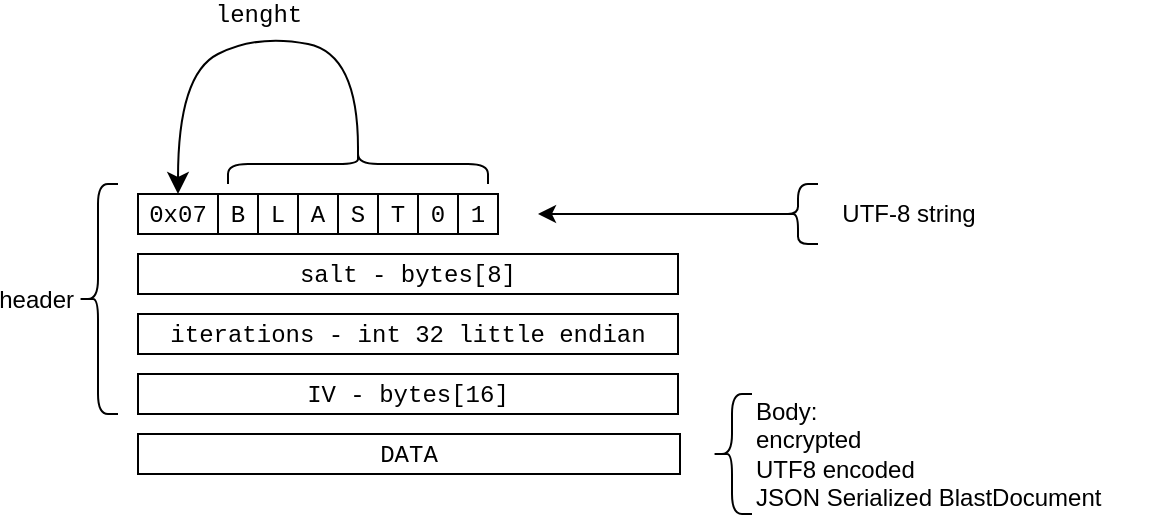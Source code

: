 <mxfile version="24.4.13" type="device">
  <diagram name="Page-1" id="aDaRlhhd4qUKt5GhqVCY">
    <mxGraphModel dx="1114" dy="746" grid="1" gridSize="10" guides="1" tooltips="1" connect="1" arrows="1" fold="1" page="1" pageScale="1" pageWidth="827" pageHeight="1169" math="0" shadow="0">
      <root>
        <mxCell id="0" />
        <mxCell id="1" parent="0" />
        <mxCell id="a31n6v0AFF-439C_S_nv-9" style="edgeStyle=orthogonalEdgeStyle;rounded=0;orthogonalLoop=1;jettySize=auto;html=1;exitX=0.1;exitY=0.5;exitDx=0;exitDy=0;exitPerimeter=0;" parent="1" source="OFQUt3sSmWvzci1TPOAl-4" edge="1">
          <mxGeometry relative="1" as="geometry">
            <mxPoint x="280" y="240" as="targetPoint" />
          </mxGeometry>
        </mxCell>
        <mxCell id="OFQUt3sSmWvzci1TPOAl-4" value="&lt;br&gt;" style="shape=curlyBracket;whiteSpace=wrap;html=1;rounded=1;labelPosition=right;verticalLabelPosition=middle;align=left;verticalAlign=middle;size=0.5;" parent="1" vertex="1">
          <mxGeometry x="400" y="225" width="20" height="30" as="geometry" />
        </mxCell>
        <mxCell id="OFQUt3sSmWvzci1TPOAl-5" value="UTF-8 string" style="text;html=1;align=center;verticalAlign=middle;resizable=0;points=[];autosize=1;strokeColor=none;fillColor=none;" parent="1" vertex="1">
          <mxGeometry x="420" y="225" width="90" height="30" as="geometry" />
        </mxCell>
        <mxCell id="OFQUt3sSmWvzci1TPOAl-6" value="&lt;font face=&quot;Courier New&quot;&gt;IV - bytes[16]&lt;/font&gt;" style="rounded=0;whiteSpace=wrap;html=1;" parent="1" vertex="1">
          <mxGeometry x="80" y="320" width="270" height="20" as="geometry" />
        </mxCell>
        <mxCell id="OFQUt3sSmWvzci1TPOAl-7" value="&lt;font face=&quot;Courier New&quot;&gt;DATA&lt;/font&gt;" style="rounded=0;whiteSpace=wrap;html=1;align=center;" parent="1" vertex="1">
          <mxGeometry x="80" y="350" width="271" height="20" as="geometry" />
        </mxCell>
        <mxCell id="OFQUt3sSmWvzci1TPOAl-8" value="" style="shape=curlyBracket;whiteSpace=wrap;html=1;rounded=1;labelPosition=right;verticalLabelPosition=middle;align=left;verticalAlign=middle;size=0.5;" parent="1" vertex="1">
          <mxGeometry x="367" y="330" width="20" height="60" as="geometry" />
        </mxCell>
        <mxCell id="OFQUt3sSmWvzci1TPOAl-9" value="&lt;div&gt;Body:&amp;nbsp;&lt;/div&gt;encrypted &lt;br&gt;UTF8 encoded &lt;br&gt;&lt;div style=&quot;&quot;&gt;&lt;span style=&quot;background-color: initial;&quot;&gt;JSON Serialized BlastDocument&lt;/span&gt;&lt;/div&gt;" style="text;html=1;align=left;verticalAlign=middle;resizable=0;points=[];autosize=1;strokeColor=none;fillColor=none;" parent="1" vertex="1">
          <mxGeometry x="387" y="325" width="200" height="70" as="geometry" />
        </mxCell>
        <mxCell id="OFQUt3sSmWvzci1TPOAl-17" value="&lt;font face=&quot;Courier New&quot;&gt;salt - bytes[8]&lt;/font&gt;" style="rounded=0;whiteSpace=wrap;html=1;" parent="1" vertex="1">
          <mxGeometry x="80" y="260" width="270" height="20" as="geometry" />
        </mxCell>
        <mxCell id="OFQUt3sSmWvzci1TPOAl-18" value="&lt;font face=&quot;Courier New&quot;&gt;iterations - int 32 little endian&lt;/font&gt;" style="rounded=0;whiteSpace=wrap;html=1;" parent="1" vertex="1">
          <mxGeometry x="80" y="290" width="270" height="20" as="geometry" />
        </mxCell>
        <mxCell id="oeF-Z9agrM8L8BaBIriR-1" value="" style="group" parent="1" vertex="1" connectable="0">
          <mxGeometry x="80" y="230" width="180" height="20" as="geometry" />
        </mxCell>
        <mxCell id="OFQUt3sSmWvzci1TPOAl-2" value="&lt;font face=&quot;Courier New&quot;&gt;0x07&lt;/font&gt;" style="rounded=0;whiteSpace=wrap;html=1;" parent="oeF-Z9agrM8L8BaBIriR-1" vertex="1">
          <mxGeometry width="40" height="20" as="geometry" />
        </mxCell>
        <mxCell id="a31n6v0AFF-439C_S_nv-1" value="&lt;font face=&quot;Courier New&quot;&gt;B&lt;/font&gt;" style="rounded=0;whiteSpace=wrap;html=1;" parent="oeF-Z9agrM8L8BaBIriR-1" vertex="1">
          <mxGeometry x="40" width="20" height="20" as="geometry" />
        </mxCell>
        <mxCell id="a31n6v0AFF-439C_S_nv-2" value="&lt;font face=&quot;Courier New&quot;&gt;L&lt;/font&gt;" style="rounded=0;whiteSpace=wrap;html=1;" parent="oeF-Z9agrM8L8BaBIriR-1" vertex="1">
          <mxGeometry x="60" width="20" height="20" as="geometry" />
        </mxCell>
        <mxCell id="a31n6v0AFF-439C_S_nv-3" value="&lt;font face=&quot;Courier New&quot;&gt;A&lt;/font&gt;" style="rounded=0;whiteSpace=wrap;html=1;" parent="oeF-Z9agrM8L8BaBIriR-1" vertex="1">
          <mxGeometry x="80" width="20" height="20" as="geometry" />
        </mxCell>
        <mxCell id="a31n6v0AFF-439C_S_nv-4" value="&lt;font face=&quot;Courier New&quot;&gt;S&lt;/font&gt;" style="rounded=0;whiteSpace=wrap;html=1;" parent="oeF-Z9agrM8L8BaBIriR-1" vertex="1">
          <mxGeometry x="100" width="20" height="20" as="geometry" />
        </mxCell>
        <mxCell id="a31n6v0AFF-439C_S_nv-5" value="&lt;font face=&quot;Courier New&quot;&gt;T&lt;/font&gt;" style="rounded=0;whiteSpace=wrap;html=1;" parent="oeF-Z9agrM8L8BaBIriR-1" vertex="1">
          <mxGeometry x="120" width="20" height="20" as="geometry" />
        </mxCell>
        <mxCell id="a31n6v0AFF-439C_S_nv-6" value="&lt;font face=&quot;Courier New&quot;&gt;0&lt;/font&gt;" style="rounded=0;whiteSpace=wrap;html=1;" parent="oeF-Z9agrM8L8BaBIriR-1" vertex="1">
          <mxGeometry x="140" width="20" height="20" as="geometry" />
        </mxCell>
        <mxCell id="a31n6v0AFF-439C_S_nv-7" value="&lt;font face=&quot;Courier New&quot;&gt;1&lt;/font&gt;" style="rounded=0;whiteSpace=wrap;html=1;" parent="oeF-Z9agrM8L8BaBIriR-1" vertex="1">
          <mxGeometry x="160" width="20" height="20" as="geometry" />
        </mxCell>
        <mxCell id="oeF-Z9agrM8L8BaBIriR-2" value="&lt;br&gt;" style="shape=curlyBracket;whiteSpace=wrap;html=1;rounded=1;labelPosition=right;verticalLabelPosition=middle;align=left;verticalAlign=middle;size=0.5;rotation=90;" parent="1" vertex="1">
          <mxGeometry x="180" y="150" width="20" height="130" as="geometry" />
        </mxCell>
        <mxCell id="oeF-Z9agrM8L8BaBIriR-4" value="lenght" style="endArrow=classic;html=1;rounded=0;fontSize=12;startSize=8;endSize=8;curved=1;exitX=0.1;exitY=0.5;exitDx=0;exitDy=0;exitPerimeter=0;entryX=0.5;entryY=0;entryDx=0;entryDy=0;fontFamily=Courier New;verticalAlign=bottom;" parent="1" source="oeF-Z9agrM8L8BaBIriR-2" target="OFQUt3sSmWvzci1TPOAl-2" edge="1">
          <mxGeometry x="-0.033" width="50" height="50" relative="1" as="geometry">
            <mxPoint x="189" y="210" as="sourcePoint" />
            <mxPoint x="100" y="210" as="targetPoint" />
            <Array as="points">
              <mxPoint x="190" y="160" />
              <mxPoint x="140" y="150" />
              <mxPoint x="100" y="170" />
            </Array>
            <mxPoint as="offset" />
          </mxGeometry>
        </mxCell>
        <mxCell id="p6D6bNjkWQCC_BhKlAAG-2" value="header" style="shape=curlyBracket;whiteSpace=wrap;html=1;rounded=1;labelPosition=left;verticalLabelPosition=middle;align=right;verticalAlign=middle;size=0.5;rotation=0;" vertex="1" parent="1">
          <mxGeometry x="50" y="225" width="20" height="115" as="geometry" />
        </mxCell>
      </root>
    </mxGraphModel>
  </diagram>
</mxfile>
